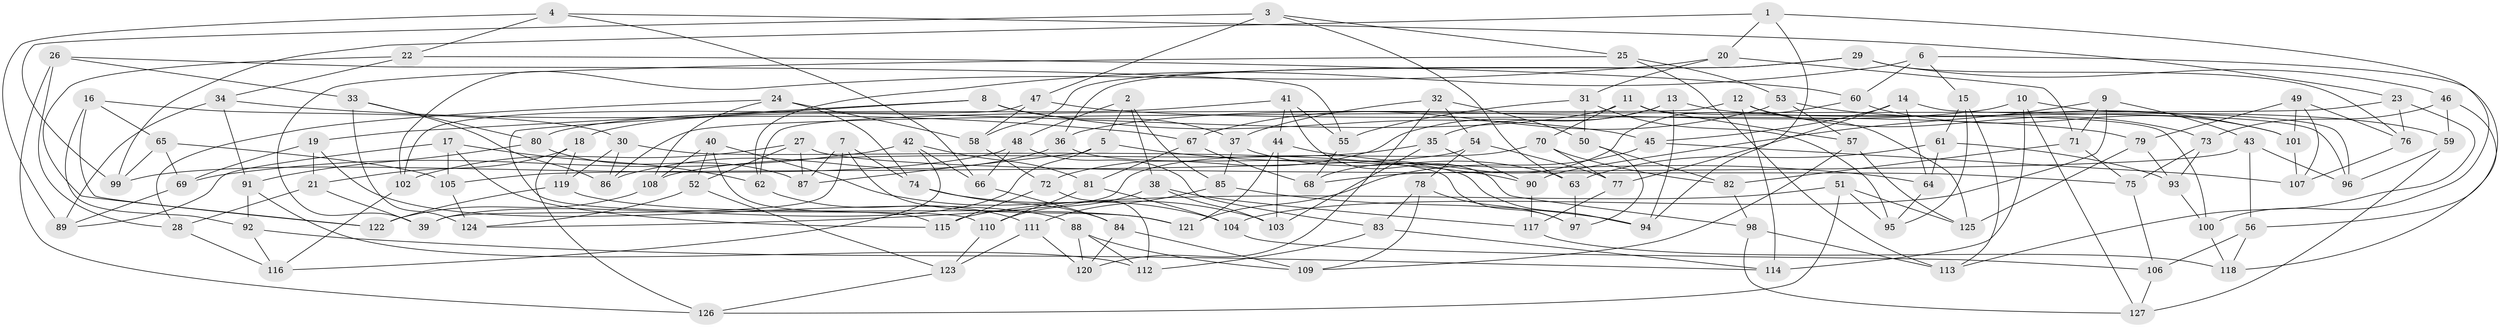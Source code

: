 // coarse degree distribution, {4: 0.5789473684210527, 8: 0.15789473684210525, 6: 0.18421052631578946, 7: 0.039473684210526314, 9: 0.02631578947368421, 5: 0.013157894736842105}
// Generated by graph-tools (version 1.1) at 2025/20/03/04/25 18:20:57]
// undirected, 127 vertices, 254 edges
graph export_dot {
graph [start="1"]
  node [color=gray90,style=filled];
  1;
  2;
  3;
  4;
  5;
  6;
  7;
  8;
  9;
  10;
  11;
  12;
  13;
  14;
  15;
  16;
  17;
  18;
  19;
  20;
  21;
  22;
  23;
  24;
  25;
  26;
  27;
  28;
  29;
  30;
  31;
  32;
  33;
  34;
  35;
  36;
  37;
  38;
  39;
  40;
  41;
  42;
  43;
  44;
  45;
  46;
  47;
  48;
  49;
  50;
  51;
  52;
  53;
  54;
  55;
  56;
  57;
  58;
  59;
  60;
  61;
  62;
  63;
  64;
  65;
  66;
  67;
  68;
  69;
  70;
  71;
  72;
  73;
  74;
  75;
  76;
  77;
  78;
  79;
  80;
  81;
  82;
  83;
  84;
  85;
  86;
  87;
  88;
  89;
  90;
  91;
  92;
  93;
  94;
  95;
  96;
  97;
  98;
  99;
  100;
  101;
  102;
  103;
  104;
  105;
  106;
  107;
  108;
  109;
  110;
  111;
  112;
  113;
  114;
  115;
  116;
  117;
  118;
  119;
  120;
  121;
  122;
  123;
  124;
  125;
  126;
  127;
  1 -- 20;
  1 -- 99;
  1 -- 94;
  1 -- 100;
  2 -- 48;
  2 -- 85;
  2 -- 5;
  2 -- 38;
  3 -- 47;
  3 -- 63;
  3 -- 25;
  3 -- 99;
  4 -- 66;
  4 -- 89;
  4 -- 23;
  4 -- 22;
  5 -- 39;
  5 -- 87;
  5 -- 90;
  6 -- 56;
  6 -- 62;
  6 -- 60;
  6 -- 15;
  7 -- 74;
  7 -- 121;
  7 -- 39;
  7 -- 87;
  8 -- 37;
  8 -- 19;
  8 -- 110;
  8 -- 45;
  9 -- 90;
  9 -- 71;
  9 -- 43;
  9 -- 104;
  10 -- 96;
  10 -- 114;
  10 -- 36;
  10 -- 127;
  11 -- 57;
  11 -- 100;
  11 -- 18;
  11 -- 70;
  12 -- 62;
  12 -- 73;
  12 -- 114;
  12 -- 125;
  13 -- 59;
  13 -- 94;
  13 -- 35;
  13 -- 72;
  14 -- 96;
  14 -- 64;
  14 -- 77;
  14 -- 45;
  15 -- 113;
  15 -- 61;
  15 -- 95;
  16 -- 92;
  16 -- 30;
  16 -- 122;
  16 -- 65;
  17 -- 62;
  17 -- 105;
  17 -- 89;
  17 -- 115;
  18 -- 119;
  18 -- 21;
  18 -- 126;
  19 -- 88;
  19 -- 69;
  19 -- 21;
  20 -- 71;
  20 -- 31;
  20 -- 102;
  21 -- 28;
  21 -- 39;
  22 -- 34;
  22 -- 60;
  22 -- 122;
  23 -- 76;
  23 -- 86;
  23 -- 113;
  24 -- 74;
  24 -- 108;
  24 -- 58;
  24 -- 28;
  25 -- 53;
  25 -- 113;
  25 -- 39;
  26 -- 55;
  26 -- 126;
  26 -- 28;
  26 -- 33;
  27 -- 75;
  27 -- 52;
  27 -- 102;
  27 -- 87;
  28 -- 116;
  29 -- 58;
  29 -- 46;
  29 -- 36;
  29 -- 76;
  30 -- 86;
  30 -- 97;
  30 -- 119;
  31 -- 95;
  31 -- 55;
  31 -- 50;
  32 -- 50;
  32 -- 54;
  32 -- 37;
  32 -- 120;
  33 -- 86;
  33 -- 80;
  33 -- 124;
  34 -- 67;
  34 -- 89;
  34 -- 91;
  35 -- 108;
  35 -- 90;
  35 -- 103;
  36 -- 86;
  36 -- 94;
  37 -- 85;
  37 -- 63;
  38 -- 117;
  38 -- 103;
  38 -- 110;
  40 -- 104;
  40 -- 52;
  40 -- 108;
  40 -- 115;
  41 -- 80;
  41 -- 44;
  41 -- 55;
  41 -- 98;
  42 -- 81;
  42 -- 69;
  42 -- 66;
  42 -- 116;
  43 -- 96;
  43 -- 68;
  43 -- 56;
  44 -- 121;
  44 -- 64;
  44 -- 103;
  45 -- 121;
  45 -- 107;
  46 -- 59;
  46 -- 73;
  46 -- 118;
  47 -- 102;
  47 -- 79;
  47 -- 58;
  48 -- 83;
  48 -- 66;
  48 -- 99;
  49 -- 101;
  49 -- 76;
  49 -- 79;
  49 -- 107;
  50 -- 97;
  50 -- 82;
  51 -- 126;
  51 -- 125;
  51 -- 95;
  51 -- 115;
  52 -- 124;
  52 -- 123;
  53 -- 67;
  53 -- 57;
  53 -- 101;
  54 -- 77;
  54 -- 78;
  54 -- 105;
  55 -- 68;
  56 -- 106;
  56 -- 118;
  57 -- 109;
  57 -- 125;
  58 -- 72;
  59 -- 96;
  59 -- 127;
  60 -- 68;
  60 -- 101;
  61 -- 93;
  61 -- 64;
  61 -- 63;
  62 -- 111;
  63 -- 97;
  64 -- 95;
  65 -- 99;
  65 -- 105;
  65 -- 69;
  66 -- 84;
  67 -- 68;
  67 -- 81;
  69 -- 89;
  70 -- 124;
  70 -- 82;
  70 -- 77;
  71 -- 82;
  71 -- 75;
  72 -- 112;
  72 -- 115;
  73 -- 75;
  73 -- 93;
  74 -- 103;
  74 -- 84;
  75 -- 106;
  76 -- 107;
  77 -- 117;
  78 -- 97;
  78 -- 83;
  78 -- 109;
  79 -- 93;
  79 -- 125;
  80 -- 91;
  80 -- 87;
  81 -- 104;
  81 -- 110;
  82 -- 98;
  83 -- 114;
  83 -- 112;
  84 -- 120;
  84 -- 109;
  85 -- 111;
  85 -- 94;
  88 -- 109;
  88 -- 120;
  88 -- 112;
  90 -- 117;
  91 -- 112;
  91 -- 92;
  92 -- 114;
  92 -- 116;
  93 -- 100;
  98 -- 127;
  98 -- 113;
  100 -- 118;
  101 -- 107;
  102 -- 116;
  104 -- 106;
  105 -- 124;
  106 -- 127;
  108 -- 122;
  110 -- 123;
  111 -- 120;
  111 -- 123;
  117 -- 118;
  119 -- 121;
  119 -- 122;
  123 -- 126;
}
